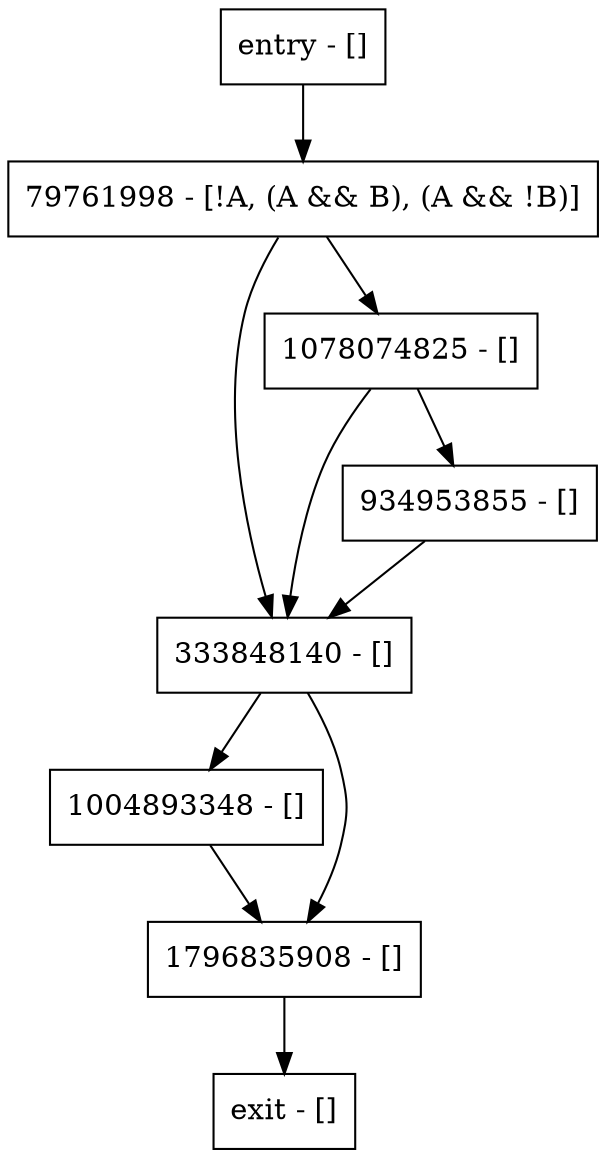 digraph main {
node [shape=record];
entry [label="entry - []"];
exit [label="exit - []"];
1004893348 [label="1004893348 - []"];
79761998 [label="79761998 - [!A, (A && B), (A && !B)]"];
333848140 [label="333848140 - []"];
1078074825 [label="1078074825 - []"];
1796835908 [label="1796835908 - []"];
934953855 [label="934953855 - []"];
entry;
exit;
entry -> 79761998;
1004893348 -> 1796835908;
79761998 -> 333848140;
79761998 -> 1078074825;
333848140 -> 1004893348;
333848140 -> 1796835908;
1078074825 -> 333848140;
1078074825 -> 934953855;
1796835908 -> exit;
934953855 -> 333848140;
}

